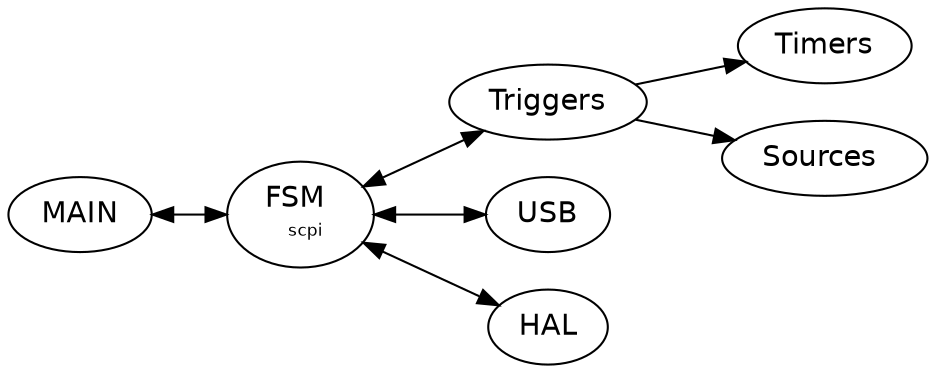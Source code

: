 digraph Layers
{
	# splines = ortho
	# node 		[style = rounded, shape = box]
	# rankdir = TB;
	rankdir = LR;
	graph [fontname = "helvetica"];
	node [fontname = "helvetica"];
	edge [fontname = "helvetica"];

	main	[label=	MAIN]
	trig    [label=Triggers]
	tim    [label=Timers]
	sour    [label=<Sources >]
	fsm     [label=<FSM <br/> <FONT POINT-SIZE="8">scpi</FONT>>]
	usb     [label=<USB>]
	hal    [label=HAL]
	
	fsm -> trig [dir=both]
    trig -> tim
    trig -> sour
	// fsm -> syst [dir=both]
	main->fsm [dir=both]
	fsm -> usb [dir=both]
	fsm -> hal [dir=both]

}
